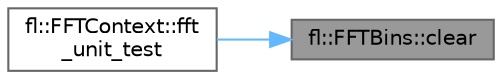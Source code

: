 digraph "fl::FFTBins::clear"
{
 // INTERACTIVE_SVG=YES
 // LATEX_PDF_SIZE
  bgcolor="transparent";
  edge [fontname=Helvetica,fontsize=10,labelfontname=Helvetica,labelfontsize=10];
  node [fontname=Helvetica,fontsize=10,shape=box,height=0.2,width=0.4];
  rankdir="RL";
  Node1 [id="Node000001",label="fl::FFTBins::clear",height=0.2,width=0.4,color="gray40", fillcolor="grey60", style="filled", fontcolor="black",tooltip=" "];
  Node1 -> Node2 [id="edge1_Node000001_Node000002",dir="back",color="steelblue1",style="solid",tooltip=" "];
  Node2 [id="Node000002",label="fl::FFTContext::fft\l_unit_test",height=0.2,width=0.4,color="grey40", fillcolor="white", style="filled",URL="$da/dbc/classfl_1_1_f_f_t_context_a1e067d917d487f51a13bb26024866b3e.html#a1e067d917d487f51a13bb26024866b3e",tooltip=" "];
}
